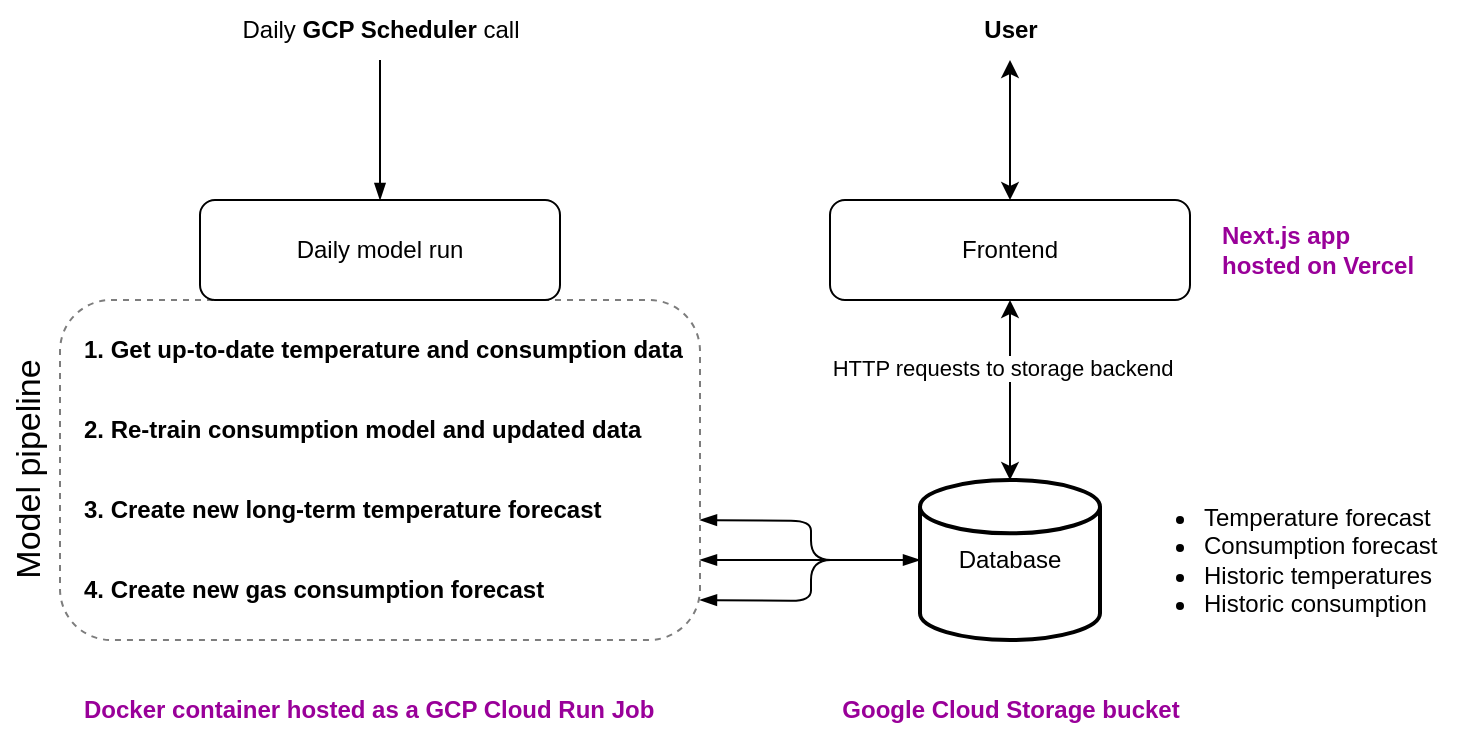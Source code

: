 <mxfile>
    <diagram id="5its06f3Tkkyak7jn_eK" name="Page-1">
        <mxGraphModel dx="253" dy="830" grid="0" gridSize="10" guides="1" tooltips="1" connect="1" arrows="1" fold="1" page="1" pageScale="1" pageWidth="850" pageHeight="1100" math="0" shadow="0">
            <root>
                <mxCell id="0"/>
                <mxCell id="1" parent="0"/>
                <mxCell id="77" value="" style="whiteSpace=wrap;html=1;rounded=1;fontSize=11;fillColor=none;dashed=1;strokeColor=#7D7D7D;" parent="1" vertex="1">
                    <mxGeometry x="1040" y="240" width="320" height="170" as="geometry"/>
                </mxCell>
                <mxCell id="28" value="&lt;font size=&quot;1&quot; style=&quot;&quot;&gt;&lt;span style=&quot;font-size: 17px;&quot;&gt;Model pipeline&lt;/span&gt;&lt;/font&gt;" style="text;html=1;align=center;verticalAlign=middle;resizable=0;points=[];autosize=1;strokeColor=none;fillColor=none;rotation=270;" parent="1" vertex="1">
                    <mxGeometry x="960" y="310" width="130" height="30" as="geometry"/>
                </mxCell>
                <mxCell id="37" value="&lt;span style=&quot;font-size: 12px;&quot;&gt;Daily model run&lt;/span&gt;" style="whiteSpace=wrap;html=1;rounded=1;fontSize=11;" parent="1" vertex="1">
                    <mxGeometry x="1110" y="190" width="180" height="50" as="geometry"/>
                </mxCell>
                <mxCell id="38" value="&lt;b&gt;1. Get up-to-date temperature and consumption data&lt;/b&gt;" style="text;html=1;align=left;verticalAlign=middle;resizable=0;points=[];autosize=1;strokeColor=none;fillColor=none;fontSize=12;" parent="1" vertex="1">
                    <mxGeometry x="1050" y="250" width="320" height="30" as="geometry"/>
                </mxCell>
                <mxCell id="39" value="&lt;b&gt;2. Re-train consumption model and updated data&lt;/b&gt;" style="text;html=1;align=left;verticalAlign=middle;resizable=0;points=[];autosize=1;strokeColor=none;fillColor=none;fontSize=12;" parent="1" vertex="1">
                    <mxGeometry x="1050" y="290" width="300" height="30" as="geometry"/>
                </mxCell>
                <mxCell id="40" value="&lt;b&gt;3. Create new long-term temperature forecast&lt;/b&gt;" style="text;html=1;align=left;verticalAlign=middle;resizable=0;points=[];autosize=1;strokeColor=none;fillColor=none;fontSize=12;" parent="1" vertex="1">
                    <mxGeometry x="1050" y="330" width="280" height="30" as="geometry"/>
                </mxCell>
                <mxCell id="41" value="&lt;b&gt;4. Create new gas consumption forecast&lt;/b&gt;" style="text;html=1;align=left;verticalAlign=middle;resizable=0;points=[];autosize=1;strokeColor=none;fillColor=none;fontSize=12;" parent="1" vertex="1">
                    <mxGeometry x="1050" y="370" width="250" height="30" as="geometry"/>
                </mxCell>
                <mxCell id="73" style="edgeStyle=orthogonalEdgeStyle;html=1;exitX=0.5;exitY=1;exitDx=0;exitDy=0;entryX=0.5;entryY=0;entryDx=0;entryDy=0;entryPerimeter=0;fontColor=#990099;startArrow=classic;startFill=1;" parent="1" source="44" target="46" edge="1">
                    <mxGeometry relative="1" as="geometry"/>
                </mxCell>
                <mxCell id="74" value="&lt;font color=&quot;#000000&quot;&gt;HTTP requests to storage backend&lt;/font&gt;" style="edgeLabel;html=1;align=center;verticalAlign=middle;resizable=0;points=[];fontColor=#990099;" parent="73" vertex="1" connectable="0">
                    <mxGeometry x="-0.244" y="-4" relative="1" as="geometry">
                        <mxPoint as="offset"/>
                    </mxGeometry>
                </mxCell>
                <mxCell id="75" style="edgeStyle=orthogonalEdgeStyle;html=1;exitX=0.5;exitY=0;exitDx=0;exitDy=0;fontColor=#990099;startArrow=classic;startFill=1;" parent="1" source="44" target="56" edge="1">
                    <mxGeometry relative="1" as="geometry"/>
                </mxCell>
                <mxCell id="44" value="&lt;span style=&quot;font-size: 12px;&quot;&gt;Frontend&lt;/span&gt;" style="whiteSpace=wrap;html=1;rounded=1;fontSize=11;strokeWidth=1;" parent="1" vertex="1">
                    <mxGeometry x="1425" y="190" width="180" height="50" as="geometry"/>
                </mxCell>
                <mxCell id="50" style="edgeStyle=orthogonalEdgeStyle;jumpSize=1;html=1;exitX=0;exitY=0.5;exitDx=0;exitDy=0;exitPerimeter=0;strokeWidth=1;fontSize=12;startSize=6;endSize=6;endArrow=blockThin;endFill=1;" parent="1" source="46" edge="1">
                    <mxGeometry relative="1" as="geometry">
                        <mxPoint x="1360" y="350" as="targetPoint"/>
                    </mxGeometry>
                </mxCell>
                <mxCell id="51" style="edgeStyle=orthogonalEdgeStyle;jumpSize=1;html=1;exitX=0;exitY=0.5;exitDx=0;exitDy=0;exitPerimeter=0;strokeWidth=1;fontSize=12;startSize=6;endSize=6;endArrow=blockThin;endFill=1;" parent="1" source="46" edge="1">
                    <mxGeometry relative="1" as="geometry">
                        <mxPoint x="1360" y="370" as="targetPoint"/>
                    </mxGeometry>
                </mxCell>
                <mxCell id="52" style="edgeStyle=orthogonalEdgeStyle;jumpSize=1;html=1;exitX=0;exitY=0.5;exitDx=0;exitDy=0;exitPerimeter=0;strokeWidth=1;fontSize=12;startSize=6;endSize=6;startArrow=blockThin;startFill=1;endArrow=blockThin;endFill=1;" parent="1" source="46" edge="1">
                    <mxGeometry relative="1" as="geometry">
                        <mxPoint x="1360" y="390" as="targetPoint"/>
                    </mxGeometry>
                </mxCell>
                <mxCell id="53" value="" style="edgeStyle=orthogonalEdgeStyle;html=1;endArrow=blockThin;endFill=1;entryX=0.5;entryY=0;entryDx=0;entryDy=0;" parent="1" source="54" target="37" edge="1">
                    <mxGeometry relative="1" as="geometry">
                        <mxPoint x="1330" y="80" as="targetPoint"/>
                    </mxGeometry>
                </mxCell>
                <mxCell id="54" value="Daily&lt;b&gt; GCP Scheduler &lt;/b&gt;call" style="text;html=1;align=center;verticalAlign=middle;resizable=0;points=[];autosize=1;strokeColor=none;fillColor=none;" parent="1" vertex="1">
                    <mxGeometry x="1120" y="90" width="160" height="30" as="geometry"/>
                </mxCell>
                <mxCell id="56" value="&lt;b&gt;User&lt;/b&gt;" style="text;html=1;align=center;verticalAlign=middle;resizable=0;points=[];autosize=1;strokeColor=none;fillColor=none;" parent="1" vertex="1">
                    <mxGeometry x="1490" y="90" width="50" height="30" as="geometry"/>
                </mxCell>
                <mxCell id="59" value="&lt;b&gt;Docker container hosted as a GCP Cloud Run Job&lt;/b&gt;" style="text;html=1;strokeColor=none;fillColor=none;align=left;verticalAlign=middle;whiteSpace=wrap;rounded=0;strokeWidth=1;fontSize=12;fontColor=#990099;" parent="1" vertex="1">
                    <mxGeometry x="1050" y="430" width="300" height="30" as="geometry"/>
                </mxCell>
                <mxCell id="46" value="Database" style="strokeWidth=2;html=1;shape=mxgraph.flowchart.database;whiteSpace=wrap;" parent="1" vertex="1">
                    <mxGeometry x="1470" y="330" width="90" height="80" as="geometry"/>
                </mxCell>
                <mxCell id="47" value="&lt;ul&gt;&lt;li&gt;Temperature forecast&lt;/li&gt;&lt;li&gt;Consumption forecast&lt;/li&gt;&lt;li&gt;Historic temperatures&lt;/li&gt;&lt;li&gt;Historic consumption&lt;/li&gt;&lt;/ul&gt;" style="text;html=1;align=left;verticalAlign=middle;resizable=0;points=[];autosize=1;strokeColor=none;fillColor=none;" parent="1" vertex="1">
                    <mxGeometry x="1570" y="310" width="180" height="120" as="geometry"/>
                </mxCell>
                <mxCell id="71" value="&lt;font color=&quot;#990099&quot;&gt;&lt;b&gt;Google Cloud Storage bucket&lt;/b&gt;&lt;/font&gt;" style="text;html=1;align=center;verticalAlign=middle;resizable=0;points=[];autosize=1;strokeColor=none;fillColor=none;" parent="1" vertex="1">
                    <mxGeometry x="1420" y="430" width="190" height="30" as="geometry"/>
                </mxCell>
                <mxCell id="76" value="&lt;font color=&quot;#990099&quot;&gt;&lt;b&gt;Next.js app&lt;br&gt;hosted on Vercel&lt;/b&gt;&lt;/font&gt;" style="text;html=1;align=left;verticalAlign=middle;resizable=0;points=[];autosize=1;strokeColor=none;fillColor=none;" parent="1" vertex="1">
                    <mxGeometry x="1619" y="194.5" width="114" height="41" as="geometry"/>
                </mxCell>
            </root>
        </mxGraphModel>
    </diagram>
</mxfile>